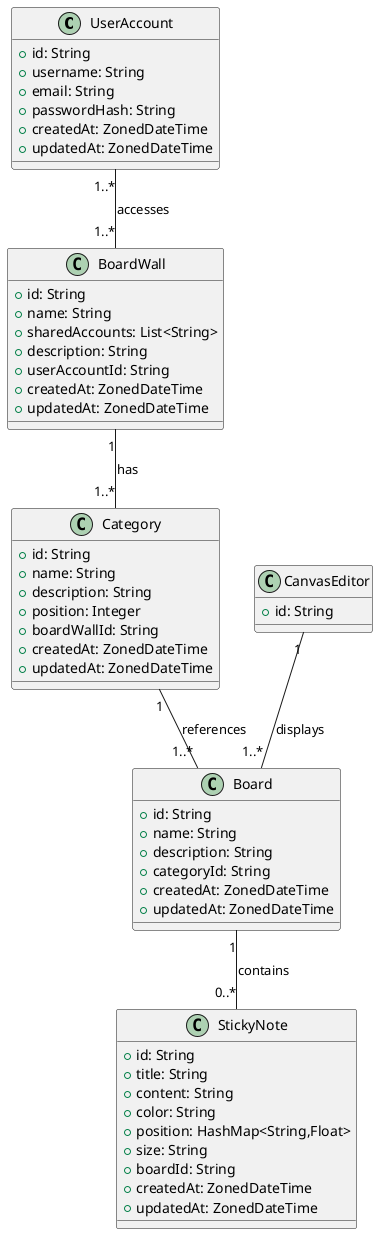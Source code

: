 @startuml

' Define UserAccount entity
class UserAccount {
    +id: String
    +username: String
    +email: String
    +passwordHash: String
    +createdAt: ZonedDateTime
    +updatedAt: ZonedDateTime
}

' Define BoardWall entity
class BoardWall {
    +id: String
    +name: String
    +sharedAccounts: List<String>
    +description: String
    +userAccountId: String
    +createdAt: ZonedDateTime
    +updatedAt: ZonedDateTime
}

' Define Column entity
class Category {
    +id: String
    +name: String
    +description: String
    +position: Integer
    +boardWallId: String
    +createdAt: ZonedDateTime
    +updatedAt: ZonedDateTime
}

' Define Board entity
class Board {
    +id: String
    +name: String
    +description: String
    +categoryId: String
    +createdAt: ZonedDateTime
    +updatedAt: ZonedDateTime
}

' Define StickyNote entity
class StickyNote {
    +id: String
    +title: String
    +content: String
    +color: String
    +position: HashMap<String,Float>
    +size: String
    +boardId: String
    +createdAt: ZonedDateTime
    +updatedAt: ZonedDateTime
}

class CanvasEditor {
    +id: String
}

' Define relationships
UserAccount "1..*" -- "1..*" BoardWall : accesses
BoardWall "1" -- "1..*" Category : has
Category "1" -- "1..*" Board : references
Board "1" -- "0..*" StickyNote : contains

CanvasEditor "1" -- "1..*" Board : displays

@enduml